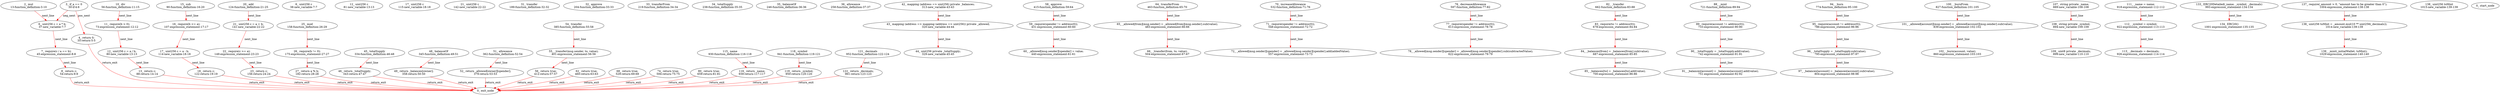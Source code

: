 digraph  {
13 [label="2_ mul\n13-function_definition-3-10", type_label=function_definition];
30 [label="3_ if_a == 0\n30-if-4-6", type_label=if];
35 [label="4_ return 0;\n35-return-5-5", type_label=return];
37 [label="6_ uint256 c = a * b;\n37-new_variable-7-7", type_label=new_variable];
38 [label="6_ uint256 c\n38-new_variable-7-7", type_label=new_variable];
45 [label="7_ require(c / a == b);\n45-expression_statement-8-8", type_label=expression_statement];
54 [label="8_ return c;\n54-return-9-9", type_label=return];
56 [label="10_ div\n56-function_definition-11-15", type_label=function_definition];
73 [label="11_ require(b > 0);\n73-expression_statement-12-12", type_label=expression_statement];
80 [label="12_ uint256 c = a / b;\n80-new_variable-13-13", type_label=new_variable];
81 [label="12_ uint256 c\n81-new_variable-13-13", type_label=new_variable];
88 [label="13_ return c;\n88-return-14-14", type_label=return];
90 [label="15_ sub\n90-function_definition-16-20", type_label=function_definition];
107 [label="16_ require(b <= a);\n107-expression_statement-17-17", type_label=expression_statement];
114 [label="17_ uint256 c = a - b;\n114-new_variable-18-18", type_label=new_variable];
115 [label="17_ uint256 c\n115-new_variable-18-18", type_label=new_variable];
122 [label="18_ return c;\n122-return-19-19", type_label=return];
124 [label="20_ add\n124-function_definition-21-25", type_label=function_definition];
141 [label="21_ uint256 c = a + b;\n141-new_variable-22-22", type_label=new_variable];
142 [label="21_ uint256 c\n142-new_variable-22-22", type_label=new_variable];
149 [label="22_ require(c >= a);\n149-expression_statement-23-23", type_label=expression_statement];
156 [label="23_ return c;\n156-return-24-24", type_label=return];
158 [label="25_ mod\n158-function_definition-26-29", type_label=function_definition];
175 [label="26_ require(b != 0);\n175-expression_statement-27-27", type_label=expression_statement];
182 [label="27_ return a % b;\n182-return-28-28", type_label=return];
189 [label="31_ transfer\n189-function_definition-32-32", type_label=function_definition];
204 [label="32_ approve\n204-function_definition-33-33", type_label=function_definition];
219 [label="33_ transferFrom\n219-function_definition-34-34", type_label=function_definition];
238 [label="34_ totalSupply\n238-function_definition-35-35", type_label=function_definition];
246 [label="35_ balanceOf\n246-function_definition-36-36", type_label=function_definition];
258 [label="36_ allowance\n258-function_definition-37-37", type_label=function_definition];
313 [label="42_ mapping (address => uint256) private _balances;\n313-new_variable-43-43", type_label=new_variable];
320 [label="43_ mapping (address => mapping (address => uint256)) private _allowed;\n320-new_variable-44-44", type_label=new_variable];
329 [label="44_ uint256 private _totalSupply;\n329-new_variable-45-45", type_label=new_variable];
334 [label="45_ totalSupply\n334-function_definition-46-48", type_label=function_definition];
343 [label="46_ return _totalSupply;\n343-return-47-47", type_label=return];
345 [label="48_ balanceOf\n345-function_definition-49-51", type_label=function_definition];
358 [label="49_ return _balances[owner];\n358-return-50-50", type_label=return];
362 [label="51_ allowance\n362-function_definition-52-54", type_label=function_definition];
379 [label="52_ return _allowed[owner][spender];\n379-return-53-53", type_label=return];
385 [label="54_ transfer\n385-function_definition-55-58", type_label=function_definition];
401 [label="55_ _transfer(msg.sender, to, value);\n401-expression_statement-56-56", type_label=expression_statement];
412 [label="56_ return true;\n412-return-57-57", type_label=return];
415 [label="58_ approve\n415-function_definition-59-64", type_label=function_definition];
431 [label="59_ require(spender != address(0));\n431-expression_statement-60-60", type_label=expression_statement];
440 [label="60_ _allowed[msg.sender][spender] = value;\n440-expression_statement-61-61", type_label=expression_statement];
460 [label="62_ return true;\n460-return-63-63", type_label=return];
463 [label="64_ transferFrom\n463-function_definition-65-70", type_label=function_definition];
483 [label="65_ _allowed[from][msg.sender] = _allowed[from][msg.sender].sub(value);\n483-expression_statement-66-66", type_label=expression_statement];
504 [label="66_ _transfer(from, to, value);\n504-expression_statement-67-67", type_label=expression_statement];
529 [label="68_ return true;\n529-return-69-69", type_label=return];
532 [label="70_ increaseAllowance\n532-function_definition-71-76", type_label=function_definition];
548 [label="71_ require(spender != address(0));\n548-expression_statement-72-72", type_label=expression_statement];
557 [label="72_ _allowed[msg.sender][spender] = _allowed[msg.sender][spender].add(addedValue);\n557-expression_statement-73-73", type_label=expression_statement];
594 [label="74_ return true;\n594-return-75-75", type_label=return];
597 [label="76_ decreaseAllowance\n597-function_definition-77-82", type_label=function_definition];
613 [label="77_ require(spender != address(0));\n613-expression_statement-78-78", type_label=expression_statement];
622 [label="78_ _allowed[msg.sender][spender] = _allowed[msg.sender][spender].sub(subtractedValue);\n622-expression_statement-79-79", type_label=expression_statement];
659 [label="80_ return true;\n659-return-81-81", type_label=return];
662 [label="82_ _transfer\n662-function_definition-83-88", type_label=function_definition];
678 [label="83_ require(to != address(0));\n678-expression_statement-84-84", type_label=expression_statement];
687 [label="84_ _balances[from] = _balances[from].sub(value);\n687-expression_statement-85-85", type_label=expression_statement];
700 [label="85_ _balances[to] = _balances[to].add(value);\n700-expression_statement-86-86", type_label=expression_statement];
721 [label="88_ _mint\n721-function_definition-89-94", type_label=function_definition];
733 [label="89_ require(account != address(0));\n733-expression_statement-90-90", type_label=expression_statement];
742 [label="90_ _totalSupply = _totalSupply.add(value);\n742-expression_statement-91-91", type_label=expression_statement];
751 [label="91_ _balances[account] = _balances[account].add(value);\n751-expression_statement-92-92", type_label=expression_statement];
774 [label="94_ _burn\n774-function_definition-95-100", type_label=function_definition];
786 [label="95_ require(account != address(0));\n786-expression_statement-96-96", type_label=expression_statement];
795 [label="96_ _totalSupply = _totalSupply.sub(value);\n795-expression_statement-97-97", type_label=expression_statement];
804 [label="97_ _balances[account] = _balances[account].sub(value);\n804-expression_statement-98-98", type_label=expression_statement];
827 [label="100_ _burnFrom\n827-function_definition-101-105", type_label=function_definition];
839 [label="101_ _allowed[account][msg.sender] = _allowed[account][msg.sender].sub(value);\n839-expression_statement-102-102", type_label=expression_statement];
860 [label="102_ _burn(account, value);\n860-expression_statement-103-103", type_label=expression_statement];
889 [label="107_ string private _name;\n889-new_variable-108-108", type_label=new_variable];
894 [label="108_ string private _symbol;\n894-new_variable-109-109", type_label=new_variable];
899 [label="109_ uint8 private _decimals;\n899-new_variable-110-110", type_label=new_variable];
918 [label="111_ _name = name;\n918-expression_statement-112-112", type_label=expression_statement];
922 [label="112_ _symbol = symbol;\n922-expression_statement-113-113", type_label=expression_statement];
926 [label="113_ _decimals = decimals;\n926-expression_statement-114-114", type_label=expression_statement];
930 [label="115_ name\n930-function_definition-116-118", type_label=function_definition];
939 [label="116_ return _name;\n939-return-117-117", type_label=return];
941 [label="118_ symbol\n941-function_definition-119-121", type_label=function_definition];
950 [label="119_ return _symbol;\n950-return-120-120", type_label=return];
952 [label="121_ decimals\n952-function_definition-122-124", type_label=function_definition];
961 [label="122_ return _decimals;\n961-return-123-123", type_label=return];
993 [label="133_ ERC20Detailed(_name, _symbol, _decimals)\n993-expression_statement-134-134", type_label=expression_statement];
1001 [label="134_ ERC20()\n1001-expression_statement-135-135", type_label=expression_statement];
1004 [label="137_ require(_amount > 0, \"amount has to be greater than 0\");\n1004-expression_statement-138-138", type_label=expression_statement];
1014 [label="138_ uint256 toMint = _amount.mul(10 ** uint256(_decimals));\n1014-new_variable-139-139", type_label=new_variable];
1015 [label="138_ uint256 toMint\n1015-new_variable-139-139", type_label=new_variable];
1029 [label="139_ _mint(_initialWallet, toMint);\n1029-expression_statement-140-140", type_label=expression_statement];
1 [label="0_ start_node", type_label=start];
2 [label="0_ exit_node", type_label=exit];
13 -> 37  [color=red, controlflow_type=next_line, edge_type=CFG_edge, key=0, label=next_line];
30 -> 35  [color=red, controlflow_type=pos_next, edge_type=CFG_edge, key=0, label=pos_next];
30 -> 37  [color=red, controlflow_type=neg_next, edge_type=CFG_edge, key=0, label=neg_next];
35 -> 2  [color=red, controlflow_type=return_exit, edge_type=CFG_edge, key=0, label=return_exit];
37 -> 45  [color=red, controlflow_type=next_line, edge_type=CFG_edge, key=0, label=next_line];
45 -> 54  [color=red, controlflow_type=next_line, edge_type=CFG_edge, key=0, label=next_line];
54 -> 2  [color=red, controlflow_type=return_exit, edge_type=CFG_edge, key=0, label=return_exit];
56 -> 73  [color=red, controlflow_type=next_line, edge_type=CFG_edge, key=0, label=next_line];
73 -> 80  [color=red, controlflow_type=next_line, edge_type=CFG_edge, key=0, label=next_line];
80 -> 88  [color=red, controlflow_type=next_line, edge_type=CFG_edge, key=0, label=next_line];
88 -> 2  [color=red, controlflow_type=return_exit, edge_type=CFG_edge, key=0, label=return_exit];
90 -> 107  [color=red, controlflow_type=next_line, edge_type=CFG_edge, key=0, label=next_line];
107 -> 114  [color=red, controlflow_type=next_line, edge_type=CFG_edge, key=0, label=next_line];
114 -> 122  [color=red, controlflow_type=next_line, edge_type=CFG_edge, key=0, label=next_line];
122 -> 2  [color=red, controlflow_type=return_exit, edge_type=CFG_edge, key=0, label=return_exit];
124 -> 141  [color=red, controlflow_type=next_line, edge_type=CFG_edge, key=0, label=next_line];
141 -> 149  [color=red, controlflow_type=next_line, edge_type=CFG_edge, key=0, label=next_line];
149 -> 156  [color=red, controlflow_type=next_line, edge_type=CFG_edge, key=0, label=next_line];
156 -> 2  [color=red, controlflow_type=return_exit, edge_type=CFG_edge, key=0, label=return_exit];
158 -> 175  [color=red, controlflow_type=next_line, edge_type=CFG_edge, key=0, label=next_line];
175 -> 182  [color=red, controlflow_type=next_line, edge_type=CFG_edge, key=0, label=next_line];
182 -> 2  [color=red, controlflow_type=return_exit, edge_type=CFG_edge, key=0, label=return_exit];
313 -> 320  [color=red, controlflow_type=next_line, edge_type=CFG_edge, key=0, label=next_line];
320 -> 329  [color=red, controlflow_type=next_line, edge_type=CFG_edge, key=0, label=next_line];
334 -> 343  [color=red, controlflow_type=next_line, edge_type=CFG_edge, key=0, label=next_line];
343 -> 2  [color=red, controlflow_type=return_exit, edge_type=CFG_edge, key=0, label=return_exit];
345 -> 358  [color=red, controlflow_type=next_line, edge_type=CFG_edge, key=0, label=next_line];
358 -> 2  [color=red, controlflow_type=return_exit, edge_type=CFG_edge, key=0, label=return_exit];
362 -> 379  [color=red, controlflow_type=next_line, edge_type=CFG_edge, key=0, label=next_line];
379 -> 2  [color=red, controlflow_type=return_exit, edge_type=CFG_edge, key=0, label=return_exit];
385 -> 401  [color=red, controlflow_type=next_line, edge_type=CFG_edge, key=0, label=next_line];
401 -> 412  [color=red, controlflow_type=next_line, edge_type=CFG_edge, key=0, label=next_line];
412 -> 2  [color=red, controlflow_type=return_exit, edge_type=CFG_edge, key=0, label=return_exit];
415 -> 431  [color=red, controlflow_type=next_line, edge_type=CFG_edge, key=0, label=next_line];
431 -> 440  [color=red, controlflow_type=next_line, edge_type=CFG_edge, key=0, label=next_line];
460 -> 2  [color=red, controlflow_type=return_exit, edge_type=CFG_edge, key=0, label=return_exit];
463 -> 483  [color=red, controlflow_type=next_line, edge_type=CFG_edge, key=0, label=next_line];
483 -> 504  [color=red, controlflow_type=next_line, edge_type=CFG_edge, key=0, label=next_line];
529 -> 2  [color=red, controlflow_type=return_exit, edge_type=CFG_edge, key=0, label=return_exit];
532 -> 548  [color=red, controlflow_type=next_line, edge_type=CFG_edge, key=0, label=next_line];
548 -> 557  [color=red, controlflow_type=next_line, edge_type=CFG_edge, key=0, label=next_line];
594 -> 2  [color=red, controlflow_type=return_exit, edge_type=CFG_edge, key=0, label=return_exit];
597 -> 613  [color=red, controlflow_type=next_line, edge_type=CFG_edge, key=0, label=next_line];
613 -> 622  [color=red, controlflow_type=next_line, edge_type=CFG_edge, key=0, label=next_line];
659 -> 2  [color=red, controlflow_type=return_exit, edge_type=CFG_edge, key=0, label=return_exit];
662 -> 678  [color=red, controlflow_type=next_line, edge_type=CFG_edge, key=0, label=next_line];
678 -> 687  [color=red, controlflow_type=next_line, edge_type=CFG_edge, key=0, label=next_line];
687 -> 700  [color=red, controlflow_type=next_line, edge_type=CFG_edge, key=0, label=next_line];
721 -> 733  [color=red, controlflow_type=next_line, edge_type=CFG_edge, key=0, label=next_line];
733 -> 742  [color=red, controlflow_type=next_line, edge_type=CFG_edge, key=0, label=next_line];
742 -> 751  [color=red, controlflow_type=next_line, edge_type=CFG_edge, key=0, label=next_line];
774 -> 786  [color=red, controlflow_type=next_line, edge_type=CFG_edge, key=0, label=next_line];
786 -> 795  [color=red, controlflow_type=next_line, edge_type=CFG_edge, key=0, label=next_line];
795 -> 804  [color=red, controlflow_type=next_line, edge_type=CFG_edge, key=0, label=next_line];
827 -> 839  [color=red, controlflow_type=next_line, edge_type=CFG_edge, key=0, label=next_line];
839 -> 860  [color=red, controlflow_type=next_line, edge_type=CFG_edge, key=0, label=next_line];
889 -> 894  [color=red, controlflow_type=next_line, edge_type=CFG_edge, key=0, label=next_line];
894 -> 899  [color=red, controlflow_type=next_line, edge_type=CFG_edge, key=0, label=next_line];
918 -> 922  [color=red, controlflow_type=next_line, edge_type=CFG_edge, key=0, label=next_line];
922 -> 926  [color=red, controlflow_type=next_line, edge_type=CFG_edge, key=0, label=next_line];
930 -> 939  [color=red, controlflow_type=next_line, edge_type=CFG_edge, key=0, label=next_line];
939 -> 2  [color=red, controlflow_type=return_exit, edge_type=CFG_edge, key=0, label=return_exit];
941 -> 950  [color=red, controlflow_type=next_line, edge_type=CFG_edge, key=0, label=next_line];
950 -> 2  [color=red, controlflow_type=return_exit, edge_type=CFG_edge, key=0, label=return_exit];
952 -> 961  [color=red, controlflow_type=next_line, edge_type=CFG_edge, key=0, label=next_line];
961 -> 2  [color=red, controlflow_type=return_exit, edge_type=CFG_edge, key=0, label=return_exit];
993 -> 1001  [color=red, controlflow_type=next_line, edge_type=CFG_edge, key=0, label=next_line];
1004 -> 1014  [color=red, controlflow_type=next_line, edge_type=CFG_edge, key=0, label=next_line];
1014 -> 1029  [color=red, controlflow_type=next_line, edge_type=CFG_edge, key=0, label=next_line];
}
